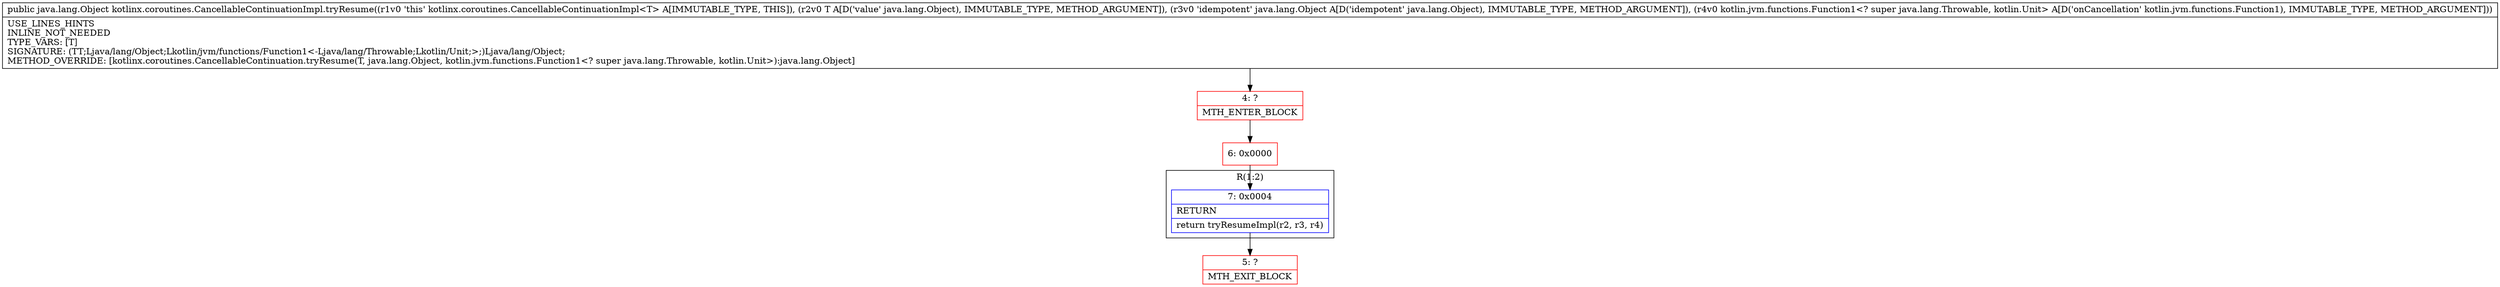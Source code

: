 digraph "CFG forkotlinx.coroutines.CancellableContinuationImpl.tryResume(Ljava\/lang\/Object;Ljava\/lang\/Object;Lkotlin\/jvm\/functions\/Function1;)Ljava\/lang\/Object;" {
subgraph cluster_Region_1623894498 {
label = "R(1:2)";
node [shape=record,color=blue];
Node_7 [shape=record,label="{7\:\ 0x0004|RETURN\l|return tryResumeImpl(r2, r3, r4)\l}"];
}
Node_4 [shape=record,color=red,label="{4\:\ ?|MTH_ENTER_BLOCK\l}"];
Node_6 [shape=record,color=red,label="{6\:\ 0x0000}"];
Node_5 [shape=record,color=red,label="{5\:\ ?|MTH_EXIT_BLOCK\l}"];
MethodNode[shape=record,label="{public java.lang.Object kotlinx.coroutines.CancellableContinuationImpl.tryResume((r1v0 'this' kotlinx.coroutines.CancellableContinuationImpl\<T\> A[IMMUTABLE_TYPE, THIS]), (r2v0 T A[D('value' java.lang.Object), IMMUTABLE_TYPE, METHOD_ARGUMENT]), (r3v0 'idempotent' java.lang.Object A[D('idempotent' java.lang.Object), IMMUTABLE_TYPE, METHOD_ARGUMENT]), (r4v0 kotlin.jvm.functions.Function1\<? super java.lang.Throwable, kotlin.Unit\> A[D('onCancellation' kotlin.jvm.functions.Function1), IMMUTABLE_TYPE, METHOD_ARGUMENT]))  | USE_LINES_HINTS\lINLINE_NOT_NEEDED\lTYPE_VARS: [T]\lSIGNATURE: (TT;Ljava\/lang\/Object;Lkotlin\/jvm\/functions\/Function1\<\-Ljava\/lang\/Throwable;Lkotlin\/Unit;\>;)Ljava\/lang\/Object;\lMETHOD_OVERRIDE: [kotlinx.coroutines.CancellableContinuation.tryResume(T, java.lang.Object, kotlin.jvm.functions.Function1\<? super java.lang.Throwable, kotlin.Unit\>):java.lang.Object]\l}"];
MethodNode -> Node_4;Node_7 -> Node_5;
Node_4 -> Node_6;
Node_6 -> Node_7;
}

